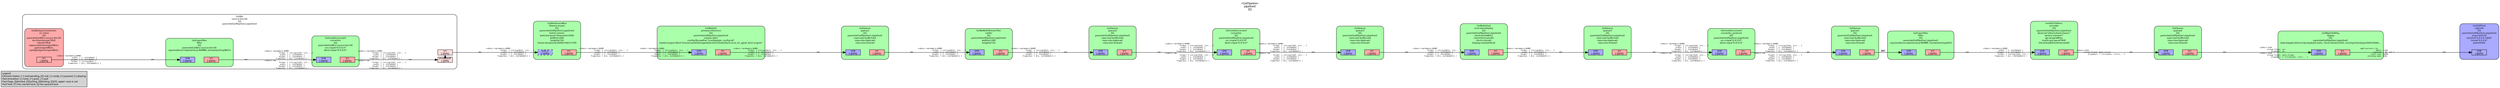 digraph pipeline {
  rankdir=LR;
  fontname="sans";
  fontsize="10";
  labelloc=t;
  nodesep=.1;
  ranksep=.2;
  label="<GstPipeline>\npipeline0\n[0]";
  node [style="filled,rounded", shape=box, fontsize="9", fontname="sans", margin="0.0,0.0"];
  edge [labelfontsize="6", fontsize="9", fontname="monospace"];
  
  legend [
    pos="0,0!",
    margin="0.05,0.05",
    style="filled",
    label="Legend\lElement-States: [~] void-pending, [0] null, [-] ready, [=] paused, [>] playing\lPad-Activation: [-] none, [>] push, [<] pull\lPad-Flags: [b]locked, [f]lushing, [b]locking, [E]OS; upper-case is set\lPad-Task: [T] has started task, [t] has paused task\l",
  ];
  subgraph cluster_udpsink_0x2620f810 {
    fontname="Bitstream Vera Sans";
    fontsize="8";
    style="filled,rounded";
    color=black;
    label="GstUDPSink\nudpsink\n[0]\nparent=(GstPipeline) pipeline0\nasync=FALSE\nclients=\"0.0.0.0:5400\"\nhost=\"0.0.0.0\"\nport=5400";
    subgraph cluster_udpsink_0x2620f810_sink {
      label="";
      style="invis";
      udpsink_0x2620f810_sink_0x261238b0 [color=black, fillcolor="#aaaaff", label="sink\n[-][bFb]", height="0.2", style="filled,solid"];
    }

    fillcolor="#aaaaff";
  }

  subgraph cluster_rtppay_0x26206240 {
    fontname="Bitstream Vera Sans";
    fontsize="8";
    style="filled,rounded";
    color=black;
    label="GstRtpH264Pay\nrtppay\n[0]\nparent=(GstPipeline) pipeline0\nstats=application/x-rtp-payload-stats, clock-rate=(uint)0, running-time=(guint64)18446…";
    subgraph cluster_rtppay_0x26206240_sink {
      label="";
      style="invis";
      rtppay_0x26206240_sink_0x26123660 [color=black, fillcolor="#aaaaff", label="sink\n[-][bFb]", height="0.2", style="filled,solid"];
    }

    subgraph cluster_rtppay_0x26206240_src {
      label="";
      style="invis";
      rtppay_0x26206240_src_0x26123410 [color=black, fillcolor="#ffaaaa", label="src\n[-][bFb]", height="0.2", style="filled,solid"];
    }

    rtppay_0x26206240_sink_0x26123660 -> rtppay_0x26206240_src_0x26123410 [style="invis"];
    fillcolor="#aaffaa";
  }

  rtppay_0x26206240_src_0x26123410 -> udpsink_0x2620f810_sink_0x261238b0 [labeldistance="10", labelangle="0", label="                                                  ", taillabel="application/x-rtp\l               media: video\l             payload: [ 96, 127 ]\l          clock-rate: 90000\l       encoding-name: H264\l", headlabel="ANY"]
  subgraph cluster_queue6_0x262073c0 {
    fontname="Bitstream Vera Sans";
    fontsize="8";
    style="filled,rounded";
    color=black;
    label="GstQueue\nqueue6\n[0]\nparent=(GstPipeline) pipeline0\nmax-size-buffers=4\nmax-size-bytes=0\nmax-size-time=0";
    subgraph cluster_queue6_0x262073c0_sink {
      label="";
      style="invis";
      queue6_0x262073c0_sink_0x26229350 [color=black, fillcolor="#aaaaff", label="sink\n[-][bFb]", height="0.2", style="filled,solid"];
    }

    subgraph cluster_queue6_0x262073c0_src {
      label="";
      style="invis";
      queue6_0x262073c0_src_0x262295a0 [color=black, fillcolor="#ffaaaa", label="src\n[-][bFb]", height="0.2", style="filled,solid"];
    }

    queue6_0x262073c0_sink_0x26229350 -> queue6_0x262073c0_src_0x262295a0 [style="invis"];
    fillcolor="#aaffaa";
  }

  queue6_0x262073c0_src_0x262295a0 -> rtppay_0x26206240_sink_0x26123660 [labeldistance="10", labelangle="0", label="                                                  ", taillabel="ANY", headlabel="video/x-h264\l       stream-format: avc\l           alignment: au\lvideo/x-h264\l       stream-format: byte-stream\l           alignment: { (string)nal, (stri... }\l"]
  subgraph cluster_encoder_0x261f5ed0 {
    fontname="Bitstream Vera Sans";
    fontsize="8";
    style="filled,rounded";
    color=black;
    label="nvv4l2h264enc\nencoder\n[0]\nparent=(GstPipeline) pipeline0\ndevice=\"/dev/nvhost-msenc\"\ndevice-name=\"\"\nqp-range=NULL\ninsert-sps-pps=TRUE\nSliceIntraRefreshInterval=0";
    subgraph cluster_encoder_0x261f5ed0_sink {
      label="";
      style="invis";
      encoder_0x261f5ed0_sink_0x26122f70 [color=black, fillcolor="#aaaaff", label="sink\n[-][bFb]", height="0.2", style="filled,solid"];
    }

    subgraph cluster_encoder_0x261f5ed0_src {
      label="";
      style="invis";
      encoder_0x261f5ed0_src_0x261231c0 [color=black, fillcolor="#ffaaaa", label="src\n[-][bFb]", height="0.2", style="filled,solid"];
    }

    encoder_0x261f5ed0_sink_0x26122f70 -> encoder_0x261f5ed0_src_0x261231c0 [style="invis"];
    fillcolor="#aaffaa";
  }

  encoder_0x261f5ed0_src_0x261231c0 -> queue6_0x262073c0_sink_0x26229350 [labeldistance="10", labelangle="0", label="                                                  ", taillabel="video/x-h264\l       stream-format: byte-stream\l           alignment: { (string)au, (strin... }\l", headlabel="ANY"]
  subgraph cluster_filter_0x25874410 {
    fontname="Bitstream Vera Sans";
    fontsize="8";
    style="filled,rounded";
    color=black;
    label="GstCapsFilter\nfilter\n[0]\nparent=(GstPipeline) pipeline0\ncaps=video/x-raw(memory:NVMM), format=(string)I420";
    subgraph cluster_filter_0x25874410_sink {
      label="";
      style="invis";
      filter_0x25874410_sink_0x26122ad0 [color=black, fillcolor="#aaaaff", label="sink\n[-][bFb]", height="0.2", style="filled,solid"];
    }

    subgraph cluster_filter_0x25874410_src {
      label="";
      style="invis";
      filter_0x25874410_src_0x26122d20 [color=black, fillcolor="#ffaaaa", label="src\n[-][bFb]", height="0.2", style="filled,solid"];
    }

    filter_0x25874410_sink_0x26122ad0 -> filter_0x25874410_src_0x26122d20 [style="invis"];
    fillcolor="#aaffaa";
  }

  filter_0x25874410_src_0x26122d20 -> encoder_0x261f5ed0_sink_0x26122f70 [labeldistance="10", labelangle="0", label="                                                  ", taillabel="ANY", headlabel="video/x-raw(memory:NVMM)\l               width: [ 1, 2147483647 ]\l              height: [ 1, 2147483647 ]\l              format: { (string)I420, (str... }\l           framerate: [ 0/1, 2147483647/1 ]\l"]
  subgraph cluster_queue5_0x262070c0 {
    fontname="Bitstream Vera Sans";
    fontsize="8";
    style="filled,rounded";
    color=black;
    label="GstQueue\nqueue5\n[0]\nparent=(GstPipeline) pipeline0\nmax-size-buffers=4\nmax-size-bytes=0\nmax-size-time=0";
    subgraph cluster_queue5_0x262070c0_sink {
      label="";
      style="invis";
      queue5_0x262070c0_sink_0x26228eb0 [color=black, fillcolor="#aaaaff", label="sink\n[-][bFb]", height="0.2", style="filled,solid"];
    }

    subgraph cluster_queue5_0x262070c0_src {
      label="";
      style="invis";
      queue5_0x262070c0_src_0x26229100 [color=black, fillcolor="#ffaaaa", label="src\n[-][bFb]", height="0.2", style="filled,solid"];
    }

    queue5_0x262070c0_sink_0x26228eb0 -> queue5_0x262070c0_src_0x26229100 [style="invis"];
    fillcolor="#aaffaa";
  }

  queue5_0x262070c0_src_0x26229100 -> filter_0x25874410_sink_0x26122ad0 [label="ANY"]
  subgraph cluster_convertor_postosd_0x261ecd50 {
    fontname="Bitstream Vera Sans";
    fontsize="8";
    style="filled,rounded";
    color=black;
    label="Gstnvvideoconvert\nconvertor_postosd\n[0]\nparent=(GstPipeline) pipeline0\nsrc-crop=\"0:0:0:0\"\ndest-crop=\"0:0:0:0\"";
    subgraph cluster_convertor_postosd_0x261ecd50_sink {
      label="";
      style="invis";
      convertor_postosd_0x261ecd50_sink_0x26122630 [color=black, fillcolor="#aaaaff", label="sink\n[-][bFb]", height="0.2", style="filled,solid"];
    }

    subgraph cluster_convertor_postosd_0x261ecd50_src {
      label="";
      style="invis";
      convertor_postosd_0x261ecd50_src_0x26122880 [color=black, fillcolor="#ffaaaa", label="src\n[-][bFb]", height="0.2", style="filled,solid"];
    }

    convertor_postosd_0x261ecd50_sink_0x26122630 -> convertor_postosd_0x261ecd50_src_0x26122880 [style="invis"];
    fillcolor="#aaffaa";
  }

  convertor_postosd_0x261ecd50_src_0x26122880 -> queue5_0x262070c0_sink_0x26228eb0 [labeldistance="10", labelangle="0", label="                                                  ", taillabel="video/x-raw(memory:NVMM)\l              format: { (string)I420, (str... }\l               width: [ 1, 2147483647 ]\l              height: [ 1, 2147483647 ]\l           framerate: [ 0/1, 2147483647/1 ]\lvideo/x-raw\l              format: { (string)I420, (str... }\l               width: [ 1, 2147483647 ]\l              height: [ 1, 2147483647 ]\l           framerate: [ 0/1, 2147483647/1 ]\l", headlabel="ANY"]
  subgraph cluster_queue4_0x26206dc0 {
    fontname="Bitstream Vera Sans";
    fontsize="8";
    style="filled,rounded";
    color=black;
    label="GstQueue\nqueue4\n[0]\nparent=(GstPipeline) pipeline0\nmax-size-buffers=4\nmax-size-bytes=0\nmax-size-time=0";
    subgraph cluster_queue4_0x26206dc0_sink {
      label="";
      style="invis";
      queue4_0x26206dc0_sink_0x26228a10 [color=black, fillcolor="#aaaaff", label="sink\n[-][bFb]", height="0.2", style="filled,solid"];
    }

    subgraph cluster_queue4_0x26206dc0_src {
      label="";
      style="invis";
      queue4_0x26206dc0_src_0x26228c60 [color=black, fillcolor="#ffaaaa", label="src\n[-][bFb]", height="0.2", style="filled,solid"];
    }

    queue4_0x26206dc0_sink_0x26228a10 -> queue4_0x26206dc0_src_0x26228c60 [style="invis"];
    fillcolor="#aaffaa";
  }

  queue4_0x26206dc0_src_0x26228c60 -> convertor_postosd_0x261ecd50_sink_0x26122630 [labeldistance="10", labelangle="0", label="                                                  ", taillabel="ANY", headlabel="video/x-raw(memory:NVMM)\l              format: { (string)I420, (str... }\l               width: [ 1, 2147483647 ]\l              height: [ 1, 2147483647 ]\l           framerate: [ 0/1, 2147483647/1 ]\lvideo/x-raw\l              format: { (string)I420, (str... }\l               width: [ 1, 2147483647 ]\l              height: [ 1, 2147483647 ]\l           framerate: [ 0/1, 2147483647/1 ]\l"]
  subgraph cluster_onscreendisplay_0x2612fd10 {
    fontname="Bitstream Vera Sans";
    fontsize="8";
    style="filled,rounded";
    color=black;
    label="GstNvDsOsd\nonscreendisplay\n[0]\nparent=(GstPipeline) pipeline0\nclock-font=NULL\nclock-font-size=0\nclock-color=0\ndisplay-mask=FALSE";
    subgraph cluster_onscreendisplay_0x2612fd10_sink {
      label="";
      style="invis";
      onscreendisplay_0x2612fd10_sink_0x26122190 [color=black, fillcolor="#aaaaff", label="sink\n[-][bFb]", height="0.2", style="filled,solid"];
    }

    subgraph cluster_onscreendisplay_0x2612fd10_src {
      label="";
      style="invis";
      onscreendisplay_0x2612fd10_src_0x261223e0 [color=black, fillcolor="#ffaaaa", label="src\n[-][bFb]", height="0.2", style="filled,solid"];
    }

    onscreendisplay_0x2612fd10_sink_0x26122190 -> onscreendisplay_0x2612fd10_src_0x261223e0 [style="invis"];
    fillcolor="#aaffaa";
  }

  onscreendisplay_0x2612fd10_src_0x261223e0 -> queue4_0x26206dc0_sink_0x26228a10 [labeldistance="10", labelangle="0", label="                                                  ", taillabel="video/x-raw(memory:NVMM)\l              format: { (string)NV12, (str... }\l               width: [ 1, 2147483647 ]\l              height: [ 1, 2147483647 ]\l           framerate: [ 0/1, 2147483647/1 ]\l", headlabel="ANY"]
  subgraph cluster_queue3_0x26206ac0 {
    fontname="Bitstream Vera Sans";
    fontsize="8";
    style="filled,rounded";
    color=black;
    label="GstQueue\nqueue3\n[0]\nparent=(GstPipeline) pipeline0\nmax-size-buffers=4\nmax-size-bytes=0\nmax-size-time=0";
    subgraph cluster_queue3_0x26206ac0_sink {
      label="";
      style="invis";
      queue3_0x26206ac0_sink_0x26228570 [color=black, fillcolor="#aaaaff", label="sink\n[-][bFb]", height="0.2", style="filled,solid"];
    }

    subgraph cluster_queue3_0x26206ac0_src {
      label="";
      style="invis";
      queue3_0x26206ac0_src_0x262287c0 [color=black, fillcolor="#ffaaaa", label="src\n[-][bFb]", height="0.2", style="filled,solid"];
    }

    queue3_0x26206ac0_sink_0x26228570 -> queue3_0x26206ac0_src_0x262287c0 [style="invis"];
    fillcolor="#aaffaa";
  }

  queue3_0x26206ac0_src_0x262287c0 -> onscreendisplay_0x2612fd10_sink_0x26122190 [labeldistance="10", labelangle="0", label="                                                  ", taillabel="ANY", headlabel="video/x-raw(memory:NVMM)\l              format: { (string)NV12, (str... }\l               width: [ 1, 2147483647 ]\l              height: [ 1, 2147483647 ]\l           framerate: [ 0/1, 2147483647/1 ]\l"]
  subgraph cluster_convertor_0x26111b30 {
    fontname="Bitstream Vera Sans";
    fontsize="8";
    style="filled,rounded";
    color=black;
    label="Gstnvvideoconvert\nconvertor\n[0]\nparent=(GstPipeline) pipeline0\nsrc-crop=\"0:0:0:0\"\ndest-crop=\"0:0:0:0\"";
    subgraph cluster_convertor_0x26111b30_sink {
      label="";
      style="invis";
      convertor_0x26111b30_sink_0x2584bad0 [color=black, fillcolor="#aaaaff", label="sink\n[-][bFb]", height="0.2", style="filled,solid"];
    }

    subgraph cluster_convertor_0x26111b30_src {
      label="";
      style="invis";
      convertor_0x26111b30_src_0x2584bd20 [color=black, fillcolor="#ffaaaa", label="src\n[-][bFb]", height="0.2", style="filled,solid"];
    }

    convertor_0x26111b30_sink_0x2584bad0 -> convertor_0x26111b30_src_0x2584bd20 [style="invis"];
    fillcolor="#aaffaa";
  }

  convertor_0x26111b30_src_0x2584bd20 -> queue3_0x26206ac0_sink_0x26228570 [labeldistance="10", labelangle="0", label="                                                  ", taillabel="video/x-raw(memory:NVMM)\l              format: { (string)I420, (str... }\l               width: [ 1, 2147483647 ]\l              height: [ 1, 2147483647 ]\l           framerate: [ 0/1, 2147483647/1 ]\lvideo/x-raw\l              format: { (string)I420, (str... }\l               width: [ 1, 2147483647 ]\l              height: [ 1, 2147483647 ]\l           framerate: [ 0/1, 2147483647/1 ]\l", headlabel="ANY"]
  subgraph cluster_queue2_0x262067c0 {
    fontname="Bitstream Vera Sans";
    fontsize="8";
    style="filled,rounded";
    color=black;
    label="GstQueue\nqueue2\n[0]\nparent=(GstPipeline) pipeline0\nmax-size-buffers=4\nmax-size-bytes=0\nmax-size-time=0";
    subgraph cluster_queue2_0x262067c0_sink {
      label="";
      style="invis";
      queue2_0x262067c0_sink_0x262280d0 [color=black, fillcolor="#aaaaff", label="sink\n[-][bFb]", height="0.2", style="filled,solid"];
    }

    subgraph cluster_queue2_0x262067c0_src {
      label="";
      style="invis";
      queue2_0x262067c0_src_0x26228320 [color=black, fillcolor="#ffaaaa", label="src\n[-][bFb]", height="0.2", style="filled,solid"];
    }

    queue2_0x262067c0_sink_0x262280d0 -> queue2_0x262067c0_src_0x26228320 [style="invis"];
    fillcolor="#aaffaa";
  }

  queue2_0x262067c0_src_0x26228320 -> convertor_0x26111b30_sink_0x2584bad0 [labeldistance="10", labelangle="0", label="                                                  ", taillabel="ANY", headlabel="video/x-raw(memory:NVMM)\l              format: { (string)I420, (str... }\l               width: [ 1, 2147483647 ]\l              height: [ 1, 2147483647 ]\l           framerate: [ 0/1, 2147483647/1 ]\lvideo/x-raw\l              format: { (string)I420, (str... }\l               width: [ 1, 2147483647 ]\l              height: [ 1, 2147483647 ]\l           framerate: [ 0/1, 2147483647/1 ]\l"]
  subgraph cluster_nvtiler_0x26111280 {
    fontname="Bitstream Vera Sans";
    fontsize="8";
    style="filled,rounded";
    color=black;
    label="GstNvMultiStreamTiler\nnvtiler\n[0]\nparent=(GstPipeline) pipeline0\nwidth=1280\nheight=720";
    subgraph cluster_nvtiler_0x26111280_sink {
      label="";
      style="invis";
      nvtiler_0x26111280_sink_0x2584b630 [color=black, fillcolor="#aaaaff", label="sink\n[-][bFb]", height="0.2", style="filled,solid"];
    }

    subgraph cluster_nvtiler_0x26111280_src {
      label="";
      style="invis";
      nvtiler_0x26111280_src_0x2584b880 [color=black, fillcolor="#ffaaaa", label="src\n[-][bFb]", height="0.2", style="filled,solid"];
    }

    nvtiler_0x26111280_sink_0x2584b630 -> nvtiler_0x26111280_src_0x2584b880 [style="invis"];
    fillcolor="#aaffaa";
  }

  nvtiler_0x26111280_src_0x2584b880 -> queue2_0x262067c0_sink_0x262280d0 [labeldistance="10", labelangle="0", label="                                                  ", taillabel="video/x-raw(memory:NVMM)\l              format: { (string)NV12, (str... }\l               width: [ 1, 2147483647 ]\l              height: [ 1, 2147483647 ]\l           framerate: [ 0/1, 2147483647/1 ]\l", headlabel="ANY"]
  subgraph cluster_queue1_0x262064c0 {
    fontname="Bitstream Vera Sans";
    fontsize="8";
    style="filled,rounded";
    color=black;
    label="GstQueue\nqueue1\n[0]\nparent=(GstPipeline) pipeline0\nmax-size-buffers=4\nmax-size-bytes=0\nmax-size-time=0";
    subgraph cluster_queue1_0x262064c0_sink {
      label="";
      style="invis";
      queue1_0x262064c0_sink_0x26123b00 [color=black, fillcolor="#aaaaff", label="sink\n[-][bFb]", height="0.2", style="filled,solid"];
    }

    subgraph cluster_queue1_0x262064c0_src {
      label="";
      style="invis";
      queue1_0x262064c0_src_0x26123d50 [color=black, fillcolor="#ffaaaa", label="src\n[-][bFb]", height="0.2", style="filled,solid"];
    }

    queue1_0x262064c0_sink_0x26123b00 -> queue1_0x262064c0_src_0x26123d50 [style="invis"];
    fillcolor="#aaffaa";
  }

  queue1_0x262064c0_src_0x26123d50 -> nvtiler_0x26111280_sink_0x2584b630 [labeldistance="10", labelangle="0", label="                                                  ", taillabel="ANY", headlabel="video/x-raw(memory:NVMM)\l              format: { (string)NV12, (str... }\l               width: [ 1, 2147483647 ]\l              height: [ 1, 2147483647 ]\l           framerate: [ 0/1, 2147483647/1 ]\l"]
  subgraph cluster_primary_inference_0x2610dd50 {
    fontname="Bitstream Vera Sans";
    fontsize="8";
    style="filled,rounded";
    color=black;
    label="GstNvInfer\nprimary-inference\n[0]\nparent=(GstPipeline) pipeline0\nunique-id=1\nconfig-file-path=\"./config/pgie_config.txt\"\nmodel-engine-file=\"/home/saml/DamageDetection/model/best.onnx_b1_gpu0_fp32.engine\"";
    subgraph cluster_primary_inference_0x2610dd50_sink {
      label="";
      style="invis";
      primary_inference_0x2610dd50_sink_0x2584b190 [color=black, fillcolor="#aaaaff", label="sink\n[-][bFb]", height="0.2", style="filled,solid"];
    }

    subgraph cluster_primary_inference_0x2610dd50_src {
      label="";
      style="invis";
      primary_inference_0x2610dd50_src_0x2584b3e0 [color=black, fillcolor="#ffaaaa", label="src\n[-][bFb]", height="0.2", style="filled,solid"];
    }

    primary_inference_0x2610dd50_sink_0x2584b190 -> primary_inference_0x2610dd50_src_0x2584b3e0 [style="invis"];
    fillcolor="#aaffaa";
  }

  primary_inference_0x2610dd50_src_0x2584b3e0 -> queue1_0x262064c0_sink_0x26123b00 [labeldistance="10", labelangle="0", label="                                                  ", taillabel="video/x-raw(memory:NVMM)\l              format: { (string)NV12, (str... }\l               width: [ 1, 2147483647 ]\l              height: [ 1, 2147483647 ]\l           framerate: [ 0/1, 2147483647/1 ]\l", headlabel="ANY"]
  subgraph cluster_source_bin_00_0x2584d0c0 {
    fontname="Bitstream Vera Sans";
    fontsize="8";
    style="filled,rounded";
    color=black;
    label="GstBin\nsource-bin-00\n[0]\nparent=(GstPipeline) pipeline0";
    subgraph cluster_source_bin_00_0x2584d0c0_src {
      label="";
      style="invis";
      _proxypad0_0x258840a0 [color=black, fillcolor="#ffdddd", label="proxypad0\n[-][bfb]", height="0.2", style="filled,solid"];
    _proxypad0_0x258840a0 -> source_bin_00_0x2584d0c0_src_0x25882070 [style=dashed, minlen=0]
      source_bin_00_0x2584d0c0_src_0x25882070 [color=black, fillcolor="#ffdddd", label="src\n[-][bFb]", height="0.2", style="filled,solid"];
    }

    fillcolor="#ffffff";
    subgraph cluster_convertor_0x2586cc80 {
      fontname="Bitstream Vera Sans";
      fontsize="8";
      style="filled,rounded";
      color=black;
      label="Gstnvvideoconvert\nconvertor\n[0]\nparent=(GstBin) source-bin-00\nsrc-crop=\"0:0:0:0\"\ndest-crop=\"0:0:0:0\"";
      subgraph cluster_convertor_0x2586cc80_sink {
        label="";
        style="invis";
        convertor_0x2586cc80_sink_0x2584a600 [color=black, fillcolor="#aaaaff", label="sink\n[-][bFb]", height="0.2", style="filled,solid"];
      }

      subgraph cluster_convertor_0x2586cc80_src {
        label="";
        style="invis";
        convertor_0x2586cc80_src_0x2584a850 [color=black, fillcolor="#ffaaaa", label="src\n[-][bFb]", height="0.2", style="filled,solid"];
      }

      convertor_0x2586cc80_sink_0x2584a600 -> convertor_0x2586cc80_src_0x2584a850 [style="invis"];
      fillcolor="#aaffaa";
    }

    convertor_0x2586cc80_src_0x2584a850 -> _proxypad0_0x258840a0 [labeldistance="10", labelangle="0", label="                                                  ", taillabel="video/x-raw(memory:NVMM)\l              format: { (string)I420, (str... }\l               width: [ 1, 2147483647 ]\l              height: [ 1, 2147483647 ]\l           framerate: [ 0/1, 2147483647/1 ]\lvideo/x-raw\l              format: { (string)I420, (str... }\l               width: [ 1, 2147483647 ]\l              height: [ 1, 2147483647 ]\l           framerate: [ 0/1, 2147483647/1 ]\l", headlabel="ANY"]
    subgraph cluster_filter_0x258740d0 {
      fontname="Bitstream Vera Sans";
      fontsize="8";
      style="filled,rounded";
      color=black;
      label="GstCapsFilter\nfilter\n[0]\nparent=(GstBin) source-bin-00\ncaps=video/x-raw(memory:NVMM), format=(string)NV12";
      subgraph cluster_filter_0x258740d0_sink {
        label="";
        style="invis";
        filter_0x258740d0_sink_0x2584aaa0 [color=black, fillcolor="#aaaaff", label="sink\n[-][bFb]", height="0.2", style="filled,solid"];
      }

      subgraph cluster_filter_0x258740d0_src {
        label="";
        style="invis";
        filter_0x258740d0_src_0x2584acf0 [color=black, fillcolor="#ffaaaa", label="src\n[-][bFb]", height="0.2", style="filled,solid"];
      }

      filter_0x258740d0_sink_0x2584aaa0 -> filter_0x258740d0_src_0x2584acf0 [style="invis"];
      fillcolor="#aaffaa";
    }

    filter_0x258740d0_src_0x2584acf0 -> convertor_0x2586cc80_sink_0x2584a600 [labeldistance="10", labelangle="0", label="                                                  ", taillabel="ANY", headlabel="video/x-raw(memory:NVMM)\l              format: { (string)I420, (str... }\l               width: [ 1, 2147483647 ]\l              height: [ 1, 2147483647 ]\l           framerate: [ 0/1, 2147483647/1 ]\lvideo/x-raw\l              format: { (string)I420, (str... }\l               width: [ 1, 2147483647 ]\l              height: [ 1, 2147483647 ]\l           framerate: [ 0/1, 2147483647/1 ]\l"]
    subgraph cluster_src_elem_0x258635a0 {
      fontname="Bitstream Vera Sans";
      fontsize="8";
      style="filled,rounded";
      color=black;
      label="GstNvArgusCameraSrc\nsrc-elem\n[0]\nparent=(GstBin) source-bin-00\ndo-timestamp=TRUE\nsilent=TRUE\nexposuretimerange=NULL\ngainrange=NULL\nispdigitalgainrange=NULL";
      subgraph cluster_src_elem_0x258635a0_src {
        label="";
        style="invis";
        src_elem_0x258635a0_src_0x2584a3b0 [color=black, fillcolor="#ffaaaa", label="src\n[-][bFb]", height="0.2", style="filled,solid"];
      }

      fillcolor="#ffaaaa";
    }

    src_elem_0x258635a0_src_0x2584a3b0 -> filter_0x258740d0_sink_0x2584aaa0 [labeldistance="10", labelangle="0", label="                                                  ", taillabel="video/x-raw(memory:NVMM)\l               width: [ 1, 2147483647 ]\l              height: [ 1, 2147483647 ]\l              format: { (string)NV12 }\l           framerate: [ 0/1, 2147483647/1 ]\l", headlabel="ANY"]
  }

  source_bin_00_0x2584d0c0_src_0x25882070 -> Stream_muxer_0x25848030_sink_0_0x2584af40 [labeldistance="10", labelangle="0", label="                                                  ", taillabel="ANY", headlabel="video/x-raw(memory:NVMM)\l              format: { (string)NV12, (str... }\l               width: [ 1, 2147483647 ]\l              height: [ 1, 2147483647 ]\l           framerate: [ 0/1, 2147483647/1 ]\l"]
  subgraph cluster_Stream_muxer_0x25848030 {
    fontname="Bitstream Vera Sans";
    fontsize="8";
    style="filled,rounded";
    color=black;
    label="GstNvStreamMux\nStream-muxer\n[0]\nparent=(GstPipeline) pipeline0\nbatch-size=1\nbatched-push-timeout=33000\nwidth=1280\nheight=720\nframe-duration=18446744073709";
    subgraph cluster_Stream_muxer_0x25848030_sink {
      label="";
      style="invis";
      Stream_muxer_0x25848030_sink_0_0x2584af40 [color=black, fillcolor="#aaaaff", label="sink_0\n[>][bfb]", height="0.2", style="filled,dashed"];
    }

    subgraph cluster_Stream_muxer_0x25848030_src {
      label="";
      style="invis";
      Stream_muxer_0x25848030_src_0x2584a160 [color=black, fillcolor="#ffaaaa", label="src\n[-][bFb]", height="0.2", style="filled,solid"];
    }

    Stream_muxer_0x25848030_sink_0_0x2584af40 -> Stream_muxer_0x25848030_src_0x2584a160 [style="invis"];
    fillcolor="#aaffaa";
  }

  Stream_muxer_0x25848030_src_0x2584a160 -> primary_inference_0x2610dd50_sink_0x2584b190 [labeldistance="10", labelangle="0", label="                                                  ", taillabel="video/x-raw(memory:NVMM)\l              format: { (string)NV12, (str... }\l               width: [ 1, 2147483647 ]\l              height: [ 1, 2147483647 ]\l           framerate: [ 0/1, 2147483647/1 ]\l", headlabel="video/x-raw(memory:NVMM)\l              format: { (string)NV12, (str... }\l               width: [ 1, 2147483647 ]\l              height: [ 1, 2147483647 ]\l           framerate: [ 0/1, 2147483647/1 ]\l"]
}
